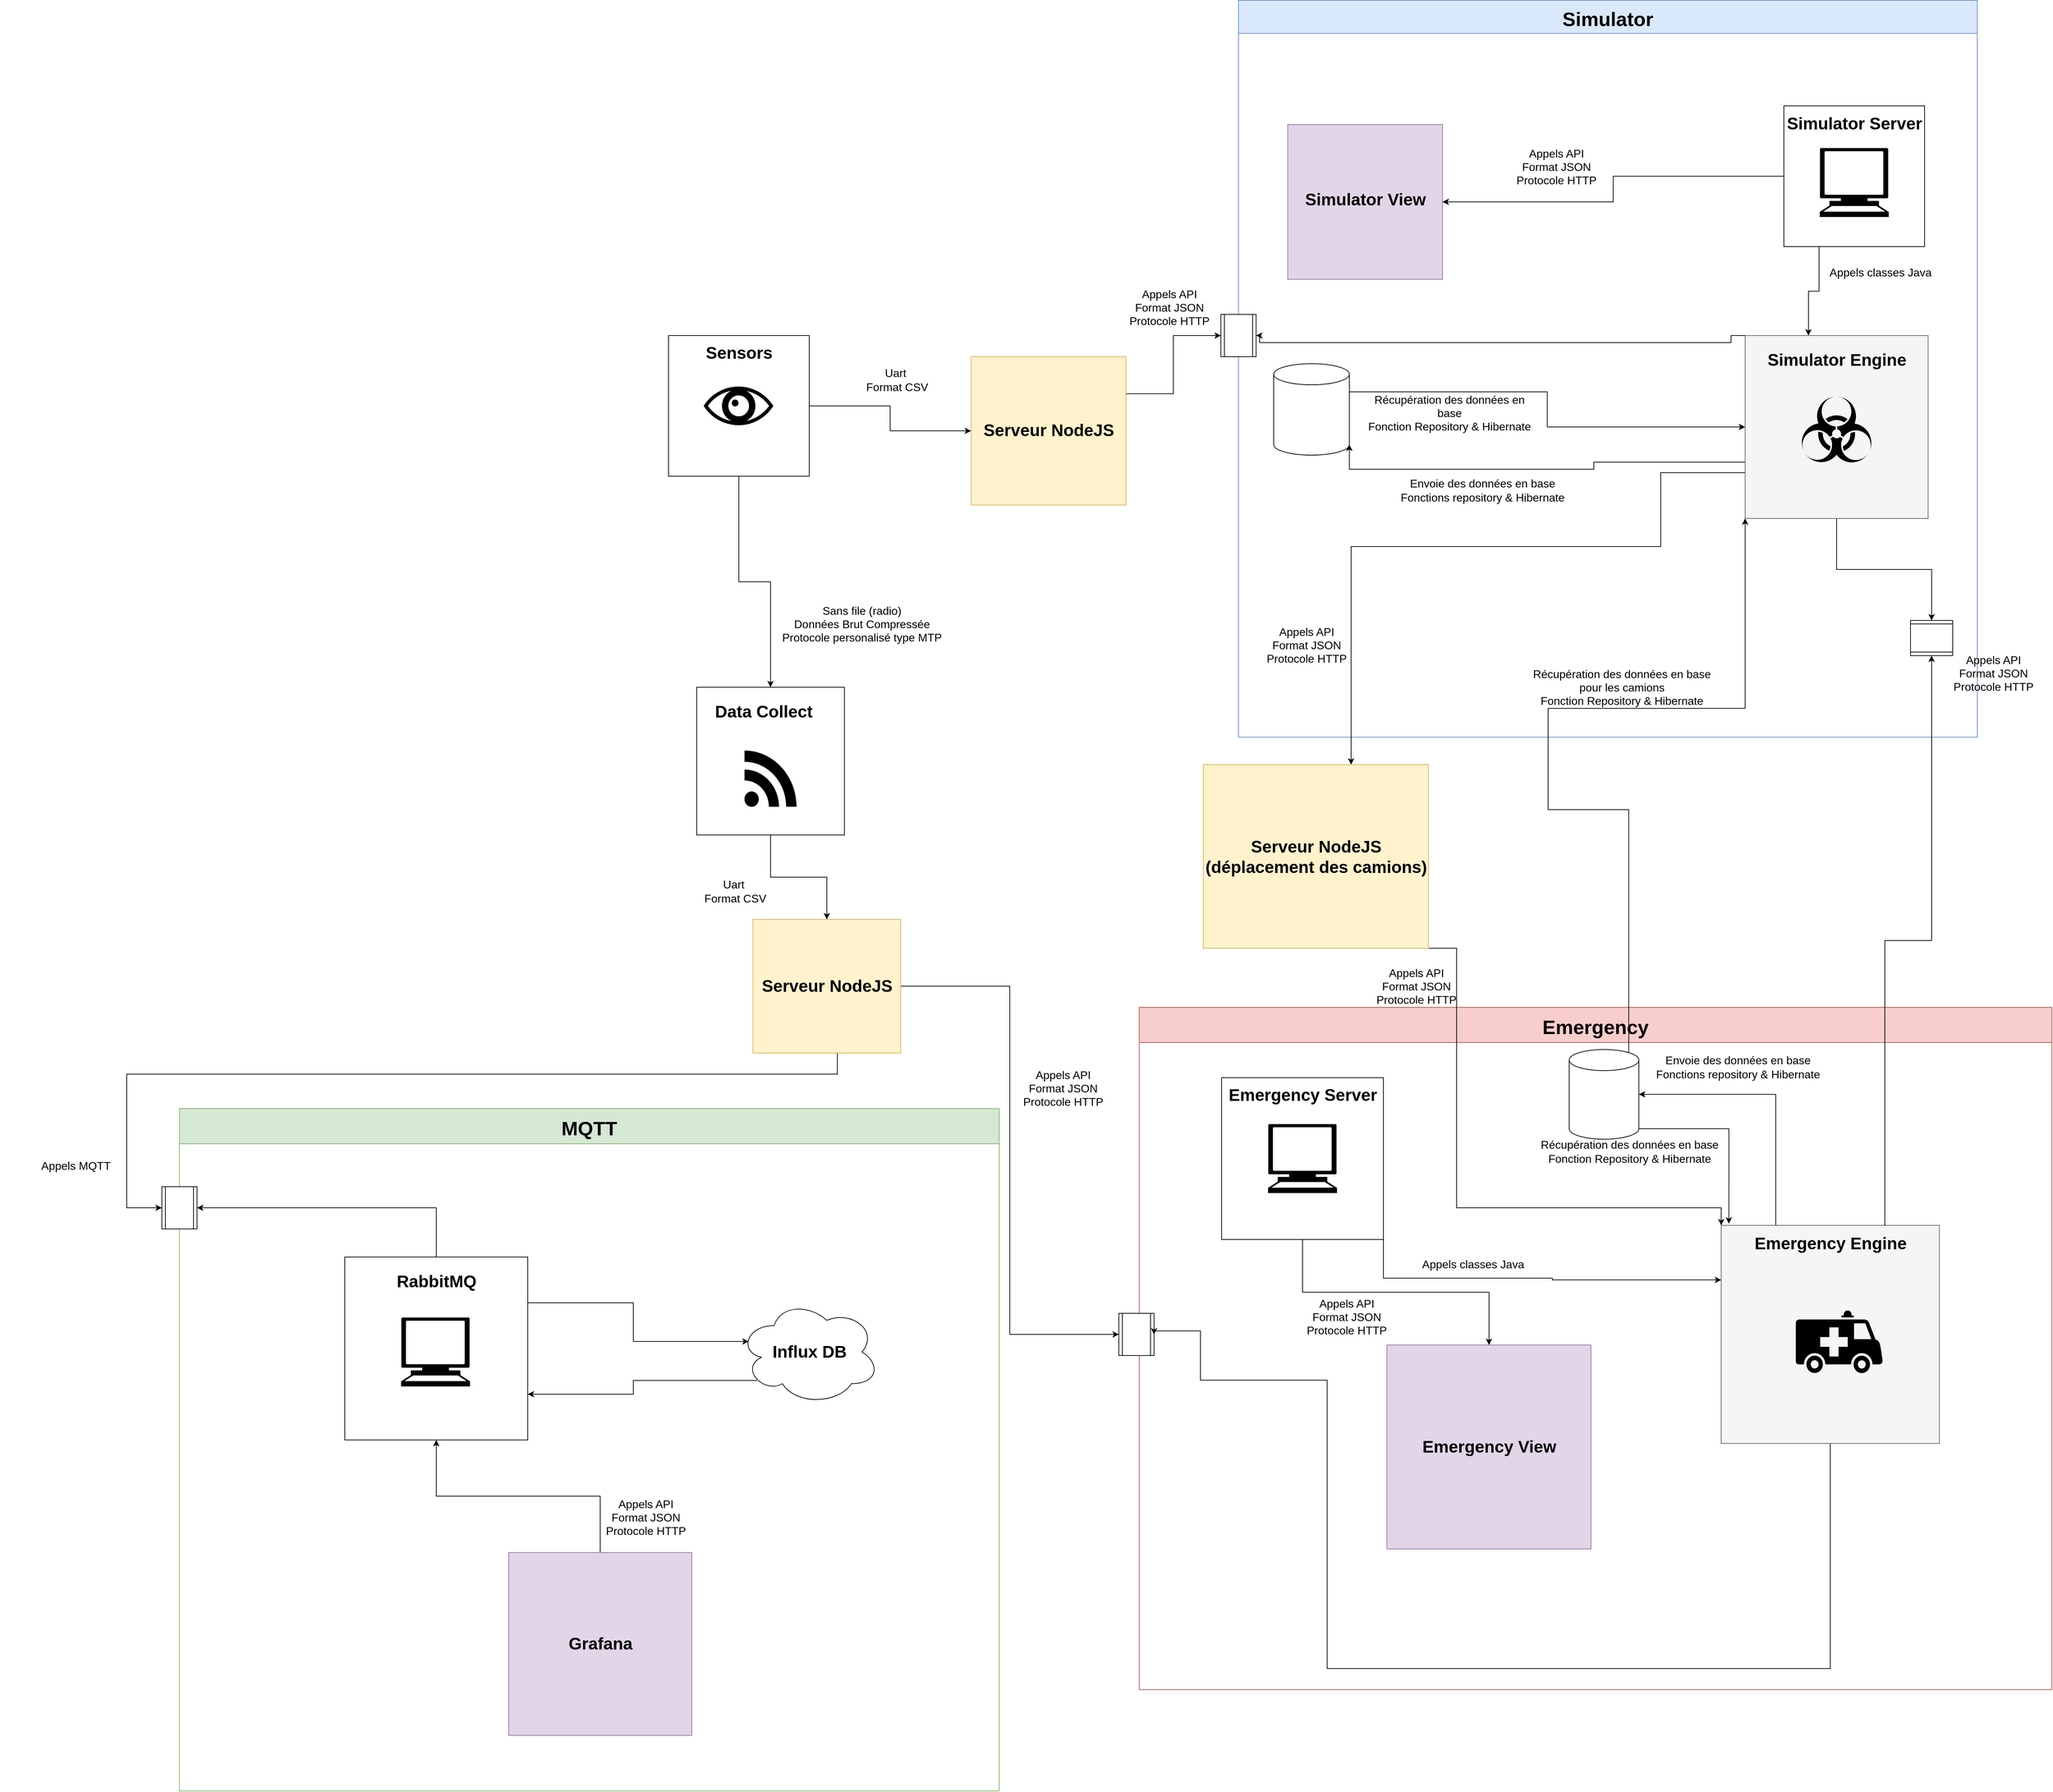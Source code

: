 <mxfile version="13.11.0" type="github">
  <diagram id="p3vPmYisS7ZTwc7BDrno" name="Page-1">
    <mxGraphModel dx="4600" dy="2773" grid="1" gridSize="10" guides="1" tooltips="1" connect="1" arrows="1" fold="1" page="1" pageScale="1" pageWidth="827" pageHeight="1169" math="0" shadow="0" extFonts="Permanent Marker^https://fonts.googleapis.com/css?family=Permanent+Marker">
      <root>
        <mxCell id="0" />
        <mxCell id="1" parent="0" />
        <mxCell id="Op86OD81ZePwcXdHFRyQ-135" value="Emergency" style="swimlane;labelBackgroundColor=none;fillColor=#f8cecc;fontSize=28;strokeColor=#b85450;shadow=0;rounded=0;startSize=50;" parent="1" vertex="1">
          <mxGeometry x="199" y="1165" width="1297" height="970" as="geometry" />
        </mxCell>
        <mxCell id="Op86OD81ZePwcXdHFRyQ-130" value="Appels API&lt;br style=&quot;font-size: 16px;&quot;&gt;Format JSON&lt;br style=&quot;font-size: 16px;&quot;&gt;Protocole HTTP" style="text;html=1;strokeColor=none;fillColor=none;align=center;verticalAlign=middle;whiteSpace=wrap;rounded=0;fontSize=16;" parent="Op86OD81ZePwcXdHFRyQ-135" vertex="1">
          <mxGeometry x="187" y="430" width="216" height="20" as="geometry" />
        </mxCell>
        <mxCell id="Op86OD81ZePwcXdHFRyQ-119" value="Appels classes Java" style="text;html=1;strokeColor=none;fillColor=none;align=center;verticalAlign=middle;whiteSpace=wrap;rounded=0;fontSize=16;" parent="Op86OD81ZePwcXdHFRyQ-135" vertex="1">
          <mxGeometry x="362" y="355" width="225" height="20" as="geometry" />
        </mxCell>
        <mxCell id="Op86OD81ZePwcXdHFRyQ-114" value="Envoie des données en base&lt;br style=&quot;font-size: 16px;&quot;&gt;Fonctions repository &amp;amp; Hibernate" style="text;html=1;strokeColor=none;fillColor=none;align=center;verticalAlign=middle;whiteSpace=wrap;rounded=0;fontSize=16;" parent="Op86OD81ZePwcXdHFRyQ-135" vertex="1">
          <mxGeometry x="731" y="75" width="240" height="20" as="geometry" />
        </mxCell>
        <mxCell id="Op86OD81ZePwcXdHFRyQ-78" value="" style="shape=process;whiteSpace=wrap;html=1;backgroundOutline=1;rotation=0;" parent="Op86OD81ZePwcXdHFRyQ-135" vertex="1">
          <mxGeometry x="-29" y="435" width="50" height="60" as="geometry" />
        </mxCell>
        <mxCell id="Op86OD81ZePwcXdHFRyQ-7" value="" style="shape=cylinder3;whiteSpace=wrap;html=1;boundedLbl=1;backgroundOutline=1;size=15;" parent="Op86OD81ZePwcXdHFRyQ-135" vertex="1">
          <mxGeometry x="611" y="60" width="99" height="127.5" as="geometry" />
        </mxCell>
        <mxCell id="Op86OD81ZePwcXdHFRyQ-113" value="Récupération des données en base&lt;br style=&quot;font-size: 16px;&quot;&gt;Fonction Repository &amp;amp; Hibernate" style="text;html=1;strokeColor=none;fillColor=none;align=center;verticalAlign=middle;whiteSpace=wrap;rounded=0;fontSize=16;" parent="Op86OD81ZePwcXdHFRyQ-135" vertex="1">
          <mxGeometry x="567" y="195" width="260" height="20" as="geometry" />
        </mxCell>
        <mxCell id="Op86OD81ZePwcXdHFRyQ-128" value="Simulator" style="swimlane;fontSize=28;startSize=47;labelBackgroundColor=none;strokeColor=#6c8ebf;fillColor=#dae8fc;" parent="1" vertex="1">
          <mxGeometry x="340" y="-266.5" width="1050" height="1047.5" as="geometry" />
        </mxCell>
        <mxCell id="Op86OD81ZePwcXdHFRyQ-110" value="Récupération des données en base&lt;br style=&quot;font-size: 16px;&quot;&gt;Fonction Repository &amp;amp; Hibernate" style="text;html=1;strokeColor=none;fillColor=none;align=center;verticalAlign=middle;whiteSpace=wrap;rounded=0;fontSize=16;" parent="Op86OD81ZePwcXdHFRyQ-128" vertex="1">
          <mxGeometry x="180" y="576.5" width="240" height="20" as="geometry" />
        </mxCell>
        <mxCell id="Op86OD81ZePwcXdHFRyQ-5" value="" style="shape=cylinder3;whiteSpace=wrap;html=1;boundedLbl=1;backgroundOutline=1;size=15;" parent="Op86OD81ZePwcXdHFRyQ-128" vertex="1">
          <mxGeometry x="50" y="516.5" width="107.59" height="130" as="geometry" />
        </mxCell>
        <mxCell id="8Nmhy1LpH2X3-tH0n8y3-2" value="Appels classes Java" style="text;html=1;strokeColor=none;fillColor=none;align=center;verticalAlign=middle;whiteSpace=wrap;rounded=0;fontSize=16;" vertex="1" parent="Op86OD81ZePwcXdHFRyQ-128">
          <mxGeometry x="800" y="376.5" width="225" height="20" as="geometry" />
        </mxCell>
        <mxCell id="Op86OD81ZePwcXdHFRyQ-126" value="Appels API&lt;br style=&quot;font-size: 16px&quot;&gt;Format JSON&lt;br&gt;Protocole HTTP" style="text;html=1;strokeColor=none;fillColor=none;align=center;verticalAlign=middle;whiteSpace=wrap;rounded=0;fontSize=16;" parent="Op86OD81ZePwcXdHFRyQ-128" vertex="1">
          <mxGeometry x="370" y="226.5" width="164" height="20" as="geometry" />
        </mxCell>
        <mxCell id="Op86OD81ZePwcXdHFRyQ-111" value="Envoie des données en base&lt;br style=&quot;font-size: 16px;&quot;&gt;Fonctions repository &amp;amp; Hibernate" style="text;html=1;strokeColor=none;fillColor=none;align=center;verticalAlign=middle;whiteSpace=wrap;rounded=0;fontSize=16;" parent="Op86OD81ZePwcXdHFRyQ-128" vertex="1">
          <mxGeometry x="220" y="686.5" width="254" height="20" as="geometry" />
        </mxCell>
        <mxCell id="8Nmhy1LpH2X3-tH0n8y3-11" value="Appels API&lt;br style=&quot;font-size: 16px&quot;&gt;Format JSON&lt;br&gt;Protocole HTTP" style="text;html=1;strokeColor=none;fillColor=none;align=center;verticalAlign=middle;whiteSpace=wrap;rounded=0;fontSize=16;" vertex="1" parent="Op86OD81ZePwcXdHFRyQ-128">
          <mxGeometry x="14" y="906.5" width="166" height="20" as="geometry" />
        </mxCell>
        <mxCell id="Op86OD81ZePwcXdHFRyQ-34" style="edgeStyle=orthogonalEdgeStyle;rounded=0;orthogonalLoop=1;jettySize=auto;html=1;exitX=0.5;exitY=1;exitDx=0;exitDy=0;" parent="1" source="Op86OD81ZePwcXdHFRyQ-1" target="Op86OD81ZePwcXdHFRyQ-2" edge="1">
          <mxGeometry relative="1" as="geometry" />
        </mxCell>
        <mxCell id="Op86OD81ZePwcXdHFRyQ-65" style="edgeStyle=orthogonalEdgeStyle;rounded=0;orthogonalLoop=1;jettySize=auto;html=1;exitX=1;exitY=0.5;exitDx=0;exitDy=0;entryX=0;entryY=0.5;entryDx=0;entryDy=0;" parent="1" source="Op86OD81ZePwcXdHFRyQ-1" target="Op86OD81ZePwcXdHFRyQ-95" edge="1">
          <mxGeometry relative="1" as="geometry">
            <mxPoint x="270" y="215" as="targetPoint" />
          </mxGeometry>
        </mxCell>
        <mxCell id="Op86OD81ZePwcXdHFRyQ-1" value="" style="whiteSpace=wrap;html=1;aspect=fixed;" parent="1" vertex="1">
          <mxGeometry x="-470" y="210" width="200" height="200" as="geometry" />
        </mxCell>
        <mxCell id="Op86OD81ZePwcXdHFRyQ-53" style="edgeStyle=orthogonalEdgeStyle;rounded=0;orthogonalLoop=1;jettySize=auto;html=1;exitX=1;exitY=0.5;exitDx=0;exitDy=0;entryX=0;entryY=0.5;entryDx=0;entryDy=0;" parent="1" source="Op86OD81ZePwcXdHFRyQ-91" target="Op86OD81ZePwcXdHFRyQ-78" edge="1">
          <mxGeometry relative="1" as="geometry" />
        </mxCell>
        <mxCell id="Op86OD81ZePwcXdHFRyQ-60" style="edgeStyle=orthogonalEdgeStyle;rounded=0;orthogonalLoop=1;jettySize=auto;html=1;exitX=0.5;exitY=1;exitDx=0;exitDy=0;entryX=0.5;entryY=0;entryDx=0;entryDy=0;" parent="1" source="Op86OD81ZePwcXdHFRyQ-2" target="Op86OD81ZePwcXdHFRyQ-91" edge="1">
          <mxGeometry relative="1" as="geometry">
            <mxPoint x="-350" y="1260" as="targetPoint" />
          </mxGeometry>
        </mxCell>
        <mxCell id="Op86OD81ZePwcXdHFRyQ-2" value="" style="whiteSpace=wrap;html=1;aspect=fixed;" parent="1" vertex="1">
          <mxGeometry x="-430" y="710" width="210" height="210" as="geometry" />
        </mxCell>
        <mxCell id="Op86OD81ZePwcXdHFRyQ-4" value="" style="whiteSpace=wrap;html=1;aspect=fixed;fillColor=#e1d5e7;strokeColor=#9673a6;" parent="1" vertex="1">
          <mxGeometry x="410" y="-90" width="220" height="220" as="geometry" />
        </mxCell>
        <mxCell id="Op86OD81ZePwcXdHFRyQ-11" value="" style="whiteSpace=wrap;html=1;aspect=fixed;fillColor=#e1d5e7;strokeColor=#9673a6;" parent="1" vertex="1">
          <mxGeometry x="551" y="1645" width="290" height="290" as="geometry" />
        </mxCell>
        <mxCell id="Op86OD81ZePwcXdHFRyQ-81" style="edgeStyle=orthogonalEdgeStyle;rounded=0;orthogonalLoop=1;jettySize=auto;html=1;exitX=0.5;exitY=0;exitDx=0;exitDy=0;entryX=0;entryY=0.5;entryDx=0;entryDy=0;" parent="1" source="Op86OD81ZePwcXdHFRyQ-13" target="Op86OD81ZePwcXdHFRyQ-137" edge="1">
          <mxGeometry relative="1" as="geometry" />
        </mxCell>
        <mxCell id="Op86OD81ZePwcXdHFRyQ-83" style="edgeStyle=orthogonalEdgeStyle;rounded=0;orthogonalLoop=1;jettySize=auto;html=1;exitX=1;exitY=0.25;exitDx=0;exitDy=0;entryX=0.07;entryY=0.4;entryDx=0;entryDy=0;entryPerimeter=0;" parent="1" source="Op86OD81ZePwcXdHFRyQ-13" target="Op86OD81ZePwcXdHFRyQ-14" edge="1">
          <mxGeometry relative="1" as="geometry" />
        </mxCell>
        <mxCell id="Op86OD81ZePwcXdHFRyQ-13" value="" style="whiteSpace=wrap;html=1;aspect=fixed;" parent="1" vertex="1">
          <mxGeometry x="-930" y="1520" width="260" height="260" as="geometry" />
        </mxCell>
        <mxCell id="Op86OD81ZePwcXdHFRyQ-120" style="edgeStyle=orthogonalEdgeStyle;rounded=0;orthogonalLoop=1;jettySize=auto;html=1;exitX=0.13;exitY=0.77;exitDx=0;exitDy=0;exitPerimeter=0;entryX=1;entryY=0.75;entryDx=0;entryDy=0;" parent="1" source="Op86OD81ZePwcXdHFRyQ-14" target="Op86OD81ZePwcXdHFRyQ-13" edge="1">
          <mxGeometry relative="1" as="geometry" />
        </mxCell>
        <mxCell id="Op86OD81ZePwcXdHFRyQ-14" value="" style="ellipse;shape=cloud;whiteSpace=wrap;html=1;" parent="1" vertex="1">
          <mxGeometry x="-370" y="1580" width="200" height="150" as="geometry" />
        </mxCell>
        <mxCell id="Op86OD81ZePwcXdHFRyQ-17" value="Sensors" style="text;strokeColor=none;fillColor=none;html=1;fontSize=24;fontStyle=1;verticalAlign=middle;align=center;" parent="1" vertex="1">
          <mxGeometry x="-420" y="210" width="100" height="50" as="geometry" />
        </mxCell>
        <mxCell id="Op86OD81ZePwcXdHFRyQ-18" value="Data Collect" style="text;strokeColor=none;fillColor=none;html=1;fontSize=24;fontStyle=1;verticalAlign=middle;align=center;" parent="1" vertex="1">
          <mxGeometry x="-385" y="720" width="100" height="50" as="geometry" />
        </mxCell>
        <mxCell id="Op86OD81ZePwcXdHFRyQ-19" value="Simulator View" style="text;strokeColor=none;fillColor=none;html=1;fontSize=24;fontStyle=1;verticalAlign=middle;align=center;" parent="1" vertex="1">
          <mxGeometry x="470" y="-8.5" width="100" height="50" as="geometry" />
        </mxCell>
        <mxCell id="Op86OD81ZePwcXdHFRyQ-30" value="" style="shape=mxgraph.signs.healthcare.eye;html=1;pointerEvents=1;fillColor=#000000;strokeColor=none;verticalLabelPosition=bottom;verticalAlign=top;align=center;" parent="1" vertex="1">
          <mxGeometry x="-420" y="282.5" width="99" height="55" as="geometry" />
        </mxCell>
        <mxCell id="Op86OD81ZePwcXdHFRyQ-33" value="" style="shape=mxgraph.signs.tech.rss;html=1;pointerEvents=1;fillColor=#000000;strokeColor=none;verticalLabelPosition=bottom;verticalAlign=top;align=center;" parent="1" vertex="1">
          <mxGeometry x="-362" y="800" width="74" height="80" as="geometry" />
        </mxCell>
        <mxCell id="Op86OD81ZePwcXdHFRyQ-59" style="edgeStyle=orthogonalEdgeStyle;rounded=0;orthogonalLoop=1;jettySize=auto;html=1;exitX=0.5;exitY=1;exitDx=0;exitDy=0;" parent="1" source="Op86OD81ZePwcXdHFRyQ-9" target="Op86OD81ZePwcXdHFRyQ-11" edge="1">
          <mxGeometry relative="1" as="geometry" />
        </mxCell>
        <mxCell id="Op86OD81ZePwcXdHFRyQ-70" style="edgeStyle=orthogonalEdgeStyle;rounded=0;orthogonalLoop=1;jettySize=auto;html=1;exitX=1;exitY=0.75;exitDx=0;exitDy=0;entryX=0;entryY=0.25;entryDx=0;entryDy=0;" parent="1" source="Op86OD81ZePwcXdHFRyQ-9" target="Op86OD81ZePwcXdHFRyQ-8" edge="1">
          <mxGeometry relative="1" as="geometry">
            <Array as="points">
              <mxPoint x="546" y="1550" />
              <mxPoint x="786" y="1550" />
              <mxPoint x="786" y="1553" />
            </Array>
          </mxGeometry>
        </mxCell>
        <mxCell id="Op86OD81ZePwcXdHFRyQ-9" value="" style="whiteSpace=wrap;html=1;aspect=fixed;" parent="1" vertex="1">
          <mxGeometry x="316" y="1265" width="230" height="230" as="geometry" />
        </mxCell>
        <mxCell id="Op86OD81ZePwcXdHFRyQ-72" style="edgeStyle=orthogonalEdgeStyle;rounded=0;orthogonalLoop=1;jettySize=auto;html=1;exitX=1;exitY=1;exitDx=0;exitDy=-15;exitPerimeter=0;entryX=0.035;entryY=-0.008;entryDx=0;entryDy=0;entryPerimeter=0;" parent="1" source="Op86OD81ZePwcXdHFRyQ-7" target="Op86OD81ZePwcXdHFRyQ-8" edge="1">
          <mxGeometry relative="1" as="geometry" />
        </mxCell>
        <mxCell id="8Nmhy1LpH2X3-tH0n8y3-5" style="edgeStyle=orthogonalEdgeStyle;rounded=0;orthogonalLoop=1;jettySize=auto;html=1;exitX=0.855;exitY=0;exitDx=0;exitDy=4.35;exitPerimeter=0;entryX=0;entryY=1;entryDx=0;entryDy=0;" edge="1" parent="1" source="Op86OD81ZePwcXdHFRyQ-7" target="Op86OD81ZePwcXdHFRyQ-6">
          <mxGeometry relative="1" as="geometry">
            <Array as="points">
              <mxPoint x="780" y="884" />
              <mxPoint x="780" y="740" />
              <mxPoint x="1060" y="740" />
            </Array>
          </mxGeometry>
        </mxCell>
        <mxCell id="Op86OD81ZePwcXdHFRyQ-57" style="edgeStyle=orthogonalEdgeStyle;rounded=0;orthogonalLoop=1;jettySize=auto;html=1;exitX=0.25;exitY=0;exitDx=0;exitDy=0;entryX=1;entryY=0.5;entryDx=0;entryDy=0;entryPerimeter=0;" parent="1" source="Op86OD81ZePwcXdHFRyQ-8" target="Op86OD81ZePwcXdHFRyQ-7" edge="1">
          <mxGeometry relative="1" as="geometry" />
        </mxCell>
        <mxCell id="Op86OD81ZePwcXdHFRyQ-73" style="edgeStyle=orthogonalEdgeStyle;rounded=0;orthogonalLoop=1;jettySize=auto;html=1;exitX=0.5;exitY=1;exitDx=0;exitDy=0;entryX=1;entryY=0.5;entryDx=0;entryDy=0;" parent="1" source="Op86OD81ZePwcXdHFRyQ-8" target="Op86OD81ZePwcXdHFRyQ-78" edge="1">
          <mxGeometry relative="1" as="geometry">
            <mxPoint x="216" y="1625" as="targetPoint" />
            <Array as="points">
              <mxPoint x="1181" y="2105" />
              <mxPoint x="466" y="2105" />
              <mxPoint x="466" y="1695" />
              <mxPoint x="286" y="1695" />
              <mxPoint x="286" y="1625" />
            </Array>
          </mxGeometry>
        </mxCell>
        <mxCell id="Op86OD81ZePwcXdHFRyQ-8" value="" style="whiteSpace=wrap;html=1;aspect=fixed;fillColor=#f5f5f5;strokeColor=#666666;fontColor=#333333;" parent="1" vertex="1">
          <mxGeometry x="1026" y="1475" width="310" height="310" as="geometry" />
        </mxCell>
        <mxCell id="Op86OD81ZePwcXdHFRyQ-23" value="Emergency Engine" style="text;strokeColor=none;fillColor=none;html=1;fontSize=24;fontStyle=1;verticalAlign=middle;align=center;" parent="1" vertex="1">
          <mxGeometry x="1131" y="1476" width="100" height="50" as="geometry" />
        </mxCell>
        <mxCell id="Op86OD81ZePwcXdHFRyQ-28" value="" style="shape=mxgraph.signs.transportation.ambulance;html=1;pointerEvents=1;fillColor=#000000;strokeColor=none;verticalLabelPosition=bottom;verticalAlign=top;align=center;" parent="1" vertex="1">
          <mxGeometry x="1132" y="1596" width="124" height="89" as="geometry" />
        </mxCell>
        <mxCell id="Op86OD81ZePwcXdHFRyQ-21" value="Emergency Server" style="text;strokeColor=none;fillColor=none;html=1;fontSize=24;fontStyle=1;verticalAlign=middle;align=center;" parent="1" vertex="1">
          <mxGeometry x="381" y="1265" width="100" height="50" as="geometry" />
        </mxCell>
        <mxCell id="Op86OD81ZePwcXdHFRyQ-29" value="" style="shape=mxgraph.signs.tech.computer;html=1;pointerEvents=1;fillColor=#000000;strokeColor=none;verticalLabelPosition=bottom;verticalAlign=top;align=center;" parent="1" vertex="1">
          <mxGeometry x="382" y="1331" width="98" height="98" as="geometry" />
        </mxCell>
        <mxCell id="Op86OD81ZePwcXdHFRyQ-68" style="edgeStyle=orthogonalEdgeStyle;rounded=0;orthogonalLoop=1;jettySize=auto;html=1;exitX=0;exitY=0.5;exitDx=0;exitDy=0;" parent="1" source="Op86OD81ZePwcXdHFRyQ-3" target="Op86OD81ZePwcXdHFRyQ-4" edge="1">
          <mxGeometry relative="1" as="geometry" />
        </mxCell>
        <mxCell id="Op86OD81ZePwcXdHFRyQ-69" style="edgeStyle=orthogonalEdgeStyle;rounded=0;orthogonalLoop=1;jettySize=auto;html=1;exitX=0.25;exitY=1;exitDx=0;exitDy=0;" parent="1" source="Op86OD81ZePwcXdHFRyQ-3" target="Op86OD81ZePwcXdHFRyQ-6" edge="1">
          <mxGeometry relative="1" as="geometry">
            <Array as="points">
              <mxPoint x="1165" y="147" />
              <mxPoint x="1150" y="147" />
            </Array>
          </mxGeometry>
        </mxCell>
        <mxCell id="Op86OD81ZePwcXdHFRyQ-3" value="" style="whiteSpace=wrap;html=1;aspect=fixed;" parent="1" vertex="1">
          <mxGeometry x="1115" y="-116.5" width="200" height="200" as="geometry" />
        </mxCell>
        <mxCell id="Op86OD81ZePwcXdHFRyQ-71" style="edgeStyle=orthogonalEdgeStyle;rounded=0;orthogonalLoop=1;jettySize=auto;html=1;exitX=1;exitY=0;exitDx=0;exitDy=40;exitPerimeter=0;entryX=0;entryY=0.5;entryDx=0;entryDy=0;" parent="1" source="Op86OD81ZePwcXdHFRyQ-5" target="Op86OD81ZePwcXdHFRyQ-6" edge="1">
          <mxGeometry relative="1" as="geometry" />
        </mxCell>
        <mxCell id="Op86OD81ZePwcXdHFRyQ-62" style="edgeStyle=orthogonalEdgeStyle;rounded=0;orthogonalLoop=1;jettySize=auto;html=1;exitX=0.5;exitY=1;exitDx=0;exitDy=0;entryX=1;entryY=0.5;entryDx=0;entryDy=0;" parent="1" source="Op86OD81ZePwcXdHFRyQ-6" target="Op86OD81ZePwcXdHFRyQ-74" edge="1">
          <mxGeometry relative="1" as="geometry" />
        </mxCell>
        <mxCell id="Op86OD81ZePwcXdHFRyQ-63" style="edgeStyle=orthogonalEdgeStyle;rounded=0;orthogonalLoop=1;jettySize=auto;html=1;exitX=0;exitY=0.25;exitDx=0;exitDy=0;entryX=1;entryY=1;entryDx=0;entryDy=-15;entryPerimeter=0;" parent="1" source="Op86OD81ZePwcXdHFRyQ-6" target="Op86OD81ZePwcXdHFRyQ-5" edge="1">
          <mxGeometry relative="1" as="geometry">
            <Array as="points">
              <mxPoint x="1060" y="390" />
              <mxPoint x="845" y="390" />
              <mxPoint x="845" y="400" />
              <mxPoint x="498" y="400" />
            </Array>
          </mxGeometry>
        </mxCell>
        <mxCell id="Op86OD81ZePwcXdHFRyQ-64" style="edgeStyle=orthogonalEdgeStyle;rounded=0;orthogonalLoop=1;jettySize=auto;html=1;exitX=0;exitY=0;exitDx=0;exitDy=0;" parent="1" source="Op86OD81ZePwcXdHFRyQ-76" edge="1">
          <mxGeometry relative="1" as="geometry">
            <mxPoint x="340" y="210" as="targetPoint" />
            <Array as="points" />
          </mxGeometry>
        </mxCell>
        <mxCell id="8Nmhy1LpH2X3-tH0n8y3-10" style="edgeStyle=orthogonalEdgeStyle;rounded=0;orthogonalLoop=1;jettySize=auto;html=1;exitX=0;exitY=0.75;exitDx=0;exitDy=0;" edge="1" parent="1" source="Op86OD81ZePwcXdHFRyQ-6" target="8Nmhy1LpH2X3-tH0n8y3-7">
          <mxGeometry relative="1" as="geometry">
            <Array as="points">
              <mxPoint x="940" y="405" />
              <mxPoint x="940" y="510" />
              <mxPoint x="500" y="510" />
            </Array>
          </mxGeometry>
        </mxCell>
        <mxCell id="Op86OD81ZePwcXdHFRyQ-6" value="" style="whiteSpace=wrap;html=1;aspect=fixed;fillColor=#f5f5f5;strokeColor=#666666;fontColor=#333333;" parent="1" vertex="1">
          <mxGeometry x="1060" y="210" width="260" height="260" as="geometry" />
        </mxCell>
        <mxCell id="Op86OD81ZePwcXdHFRyQ-20" value="Simulator Server" style="text;strokeColor=none;fillColor=none;html=1;fontSize=24;fontStyle=1;verticalAlign=middle;align=center;" parent="1" vertex="1">
          <mxGeometry x="1165" y="-116.5" width="100" height="50" as="geometry" />
        </mxCell>
        <mxCell id="Op86OD81ZePwcXdHFRyQ-22" value="Simulator Engine" style="text;strokeColor=none;fillColor=none;html=1;fontSize=24;fontStyle=1;verticalAlign=middle;align=center;" parent="1" vertex="1">
          <mxGeometry x="1140" y="220" width="100" height="50" as="geometry" />
        </mxCell>
        <mxCell id="Op86OD81ZePwcXdHFRyQ-31" value="" style="shape=mxgraph.signs.tech.computer;html=1;pointerEvents=1;fillColor=#000000;strokeColor=none;verticalLabelPosition=bottom;verticalAlign=top;align=center;" parent="1" vertex="1">
          <mxGeometry x="1166" y="-56.5" width="98" height="98" as="geometry" />
        </mxCell>
        <mxCell id="Op86OD81ZePwcXdHFRyQ-32" value="" style="shape=mxgraph.signs.safety.biohazard;html=1;pointerEvents=1;fillColor=#000000;strokeColor=none;verticalLabelPosition=bottom;verticalAlign=top;align=center;" parent="1" vertex="1">
          <mxGeometry x="1137" y="297" width="106" height="97" as="geometry" />
        </mxCell>
        <mxCell id="Op86OD81ZePwcXdHFRyQ-52" value="Emergency View" style="text;strokeColor=none;fillColor=none;html=1;fontSize=24;fontStyle=1;verticalAlign=middle;align=center;" parent="1" vertex="1">
          <mxGeometry x="646" y="1765" width="100" height="50" as="geometry" />
        </mxCell>
        <mxCell id="Op86OD81ZePwcXdHFRyQ-75" style="edgeStyle=orthogonalEdgeStyle;rounded=0;orthogonalLoop=1;jettySize=auto;html=1;exitX=0.75;exitY=0;exitDx=0;exitDy=0;entryX=0;entryY=0.5;entryDx=0;entryDy=0;" parent="1" source="Op86OD81ZePwcXdHFRyQ-8" target="Op86OD81ZePwcXdHFRyQ-74" edge="1">
          <mxGeometry relative="1" as="geometry">
            <mxPoint x="865" y="610" as="targetPoint" />
            <mxPoint x="1142.5" y="1120" as="sourcePoint" />
          </mxGeometry>
        </mxCell>
        <mxCell id="Op86OD81ZePwcXdHFRyQ-76" value="" style="shape=process;whiteSpace=wrap;html=1;backgroundOutline=1;rotation=0;" parent="1" vertex="1">
          <mxGeometry x="315" y="180" width="50" height="60" as="geometry" />
        </mxCell>
        <mxCell id="Op86OD81ZePwcXdHFRyQ-77" style="edgeStyle=orthogonalEdgeStyle;rounded=0;orthogonalLoop=1;jettySize=auto;html=1;exitX=0;exitY=0;exitDx=0;exitDy=0;entryX=1;entryY=0.5;entryDx=0;entryDy=0;" parent="1" source="Op86OD81ZePwcXdHFRyQ-6" target="Op86OD81ZePwcXdHFRyQ-76" edge="1">
          <mxGeometry relative="1" as="geometry">
            <mxPoint x="340" y="210" as="targetPoint" />
            <mxPoint x="1060" y="210" as="sourcePoint" />
            <Array as="points">
              <mxPoint x="1040" y="210" />
              <mxPoint x="1040" y="220" />
              <mxPoint x="370" y="220" />
              <mxPoint x="370" y="210" />
            </Array>
          </mxGeometry>
        </mxCell>
        <mxCell id="Op86OD81ZePwcXdHFRyQ-84" style="edgeStyle=orthogonalEdgeStyle;rounded=0;orthogonalLoop=1;jettySize=auto;html=1;exitX=0.5;exitY=0;exitDx=0;exitDy=0;entryX=0.5;entryY=1;entryDx=0;entryDy=0;" parent="1" source="Op86OD81ZePwcXdHFRyQ-80" target="Op86OD81ZePwcXdHFRyQ-13" edge="1">
          <mxGeometry relative="1" as="geometry" />
        </mxCell>
        <mxCell id="Op86OD81ZePwcXdHFRyQ-80" value="" style="whiteSpace=wrap;html=1;aspect=fixed;fillColor=#e1d5e7;strokeColor=#9673a6;" parent="1" vertex="1">
          <mxGeometry x="-697" y="1940" width="260" height="260" as="geometry" />
        </mxCell>
        <mxCell id="Op86OD81ZePwcXdHFRyQ-85" value="RabbitMQ" style="text;strokeColor=none;fillColor=none;html=1;fontSize=24;fontStyle=1;verticalAlign=middle;align=center;" parent="1" vertex="1">
          <mxGeometry x="-850.0" y="1530" width="100" height="50" as="geometry" />
        </mxCell>
        <mxCell id="Op86OD81ZePwcXdHFRyQ-86" value="Grafana" style="text;strokeColor=none;fillColor=none;html=1;fontSize=24;fontStyle=1;verticalAlign=middle;align=center;" parent="1" vertex="1">
          <mxGeometry x="-617.0" y="2045" width="100" height="50" as="geometry" />
        </mxCell>
        <mxCell id="Op86OD81ZePwcXdHFRyQ-87" value="Influx DB" style="text;strokeColor=none;fillColor=none;html=1;fontSize=24;fontStyle=1;verticalAlign=middle;align=center;" parent="1" vertex="1">
          <mxGeometry x="-320.0" y="1630" width="100" height="50" as="geometry" />
        </mxCell>
        <mxCell id="Op86OD81ZePwcXdHFRyQ-89" value="" style="shape=mxgraph.signs.tech.computer;html=1;pointerEvents=1;fillColor=#000000;strokeColor=none;verticalLabelPosition=bottom;verticalAlign=top;align=center;" parent="1" vertex="1">
          <mxGeometry x="-850" y="1606" width="98" height="98" as="geometry" />
        </mxCell>
        <mxCell id="Op86OD81ZePwcXdHFRyQ-94" style="edgeStyle=orthogonalEdgeStyle;rounded=0;orthogonalLoop=1;jettySize=auto;html=1;exitX=0.5;exitY=1;exitDx=0;exitDy=0;entryX=1;entryY=0.5;entryDx=0;entryDy=0;" parent="1" source="Op86OD81ZePwcXdHFRyQ-91" target="Op86OD81ZePwcXdHFRyQ-137" edge="1">
          <mxGeometry relative="1" as="geometry">
            <mxPoint x="-1290" y="1540" as="targetPoint" />
            <Array as="points">
              <mxPoint x="-230" y="1260" />
              <mxPoint x="-1240" y="1260" />
              <mxPoint x="-1240" y="1450" />
            </Array>
          </mxGeometry>
        </mxCell>
        <mxCell id="Op86OD81ZePwcXdHFRyQ-91" value="" style="rounded=0;whiteSpace=wrap;html=1;fillColor=#fff2cc;strokeColor=#d6b656;" parent="1" vertex="1">
          <mxGeometry x="-350" y="1040" width="210" height="190" as="geometry" />
        </mxCell>
        <mxCell id="Op86OD81ZePwcXdHFRyQ-93" value="Serveur NodeJS" style="text;strokeColor=none;fillColor=none;html=1;fontSize=24;fontStyle=1;verticalAlign=middle;align=center;" parent="1" vertex="1">
          <mxGeometry x="-295" y="1110" width="100" height="50" as="geometry" />
        </mxCell>
        <mxCell id="Op86OD81ZePwcXdHFRyQ-97" style="edgeStyle=orthogonalEdgeStyle;rounded=0;orthogonalLoop=1;jettySize=auto;html=1;exitX=1;exitY=0.25;exitDx=0;exitDy=0;entryX=0;entryY=0.5;entryDx=0;entryDy=0;" parent="1" source="Op86OD81ZePwcXdHFRyQ-95" target="Op86OD81ZePwcXdHFRyQ-76" edge="1">
          <mxGeometry relative="1" as="geometry" />
        </mxCell>
        <mxCell id="Op86OD81ZePwcXdHFRyQ-95" value="" style="rounded=0;whiteSpace=wrap;html=1;fillColor=#fff2cc;strokeColor=#d6b656;" parent="1" vertex="1">
          <mxGeometry x="-40" y="240" width="220" height="211" as="geometry" />
        </mxCell>
        <mxCell id="Op86OD81ZePwcXdHFRyQ-96" value="Serveur NodeJS" style="text;strokeColor=none;fillColor=none;html=1;fontSize=24;fontStyle=1;verticalAlign=middle;align=center;" parent="1" vertex="1">
          <mxGeometry x="20" y="320" width="100" height="50" as="geometry" />
        </mxCell>
        <mxCell id="Op86OD81ZePwcXdHFRyQ-99" value="Uart&amp;nbsp;&lt;br style=&quot;font-size: 16px&quot;&gt;Format CSV" style="text;html=1;strokeColor=none;fillColor=none;align=center;verticalAlign=middle;whiteSpace=wrap;rounded=0;fontSize=16;" parent="1" vertex="1">
          <mxGeometry x="-450" y="990" width="150" height="20" as="geometry" />
        </mxCell>
        <mxCell id="Op86OD81ZePwcXdHFRyQ-100" value="&lt;font style=&quot;font-size: 16px&quot;&gt;Sans file (radio)&lt;br&gt;Données Brut Compressée&lt;br&gt;Protocole personalisé type MTP&lt;/font&gt;" style="text;html=1;strokeColor=none;fillColor=none;align=center;verticalAlign=middle;whiteSpace=wrap;rounded=0;" parent="1" vertex="1">
          <mxGeometry x="-320" y="610" width="250" height="20" as="geometry" />
        </mxCell>
        <mxCell id="Op86OD81ZePwcXdHFRyQ-108" value="Appels API&lt;br style=&quot;font-size: 16px&quot;&gt;Format JSON&lt;br&gt;Protocole HTTP" style="text;html=1;strokeColor=none;fillColor=none;align=center;verticalAlign=middle;whiteSpace=wrap;rounded=0;fontSize=16;" parent="1" vertex="1">
          <mxGeometry x="160" y="160" width="164" height="20" as="geometry" />
        </mxCell>
        <mxCell id="Op86OD81ZePwcXdHFRyQ-123" value="Uart&amp;nbsp;&lt;br style=&quot;font-size: 16px&quot;&gt;Format CSV" style="text;html=1;strokeColor=none;fillColor=none;align=center;verticalAlign=middle;whiteSpace=wrap;rounded=0;fontSize=16;" parent="1" vertex="1">
          <mxGeometry x="-220" y="262.5" width="150" height="20" as="geometry" />
        </mxCell>
        <mxCell id="Op86OD81ZePwcXdHFRyQ-129" value="Appels API&lt;br style=&quot;font-size: 16px&quot;&gt;Format JSON&lt;br&gt;Protocole HTTP" style="text;html=1;strokeColor=none;fillColor=none;align=center;verticalAlign=middle;whiteSpace=wrap;rounded=0;fontSize=16;" parent="1" vertex="1">
          <mxGeometry x="1330" y="680" width="166" height="20" as="geometry" />
        </mxCell>
        <mxCell id="Op86OD81ZePwcXdHFRyQ-131" value="Appels API&lt;br style=&quot;font-size: 16px&quot;&gt;Format JSON&lt;br&gt;Protocole HTTP" style="text;html=1;strokeColor=none;fillColor=none;align=center;verticalAlign=middle;whiteSpace=wrap;rounded=0;fontSize=16;" parent="1" vertex="1">
          <mxGeometry x="-17" y="1270" width="216" height="20" as="geometry" />
        </mxCell>
        <mxCell id="Op86OD81ZePwcXdHFRyQ-136" value="MQTT" style="swimlane;labelBackgroundColor=none;fillColor=#d5e8d4;fontSize=28;strokeColor=#82b366;shadow=0;rounded=0;startSize=50;" parent="1" vertex="1">
          <mxGeometry x="-1165" y="1309" width="1165" height="970" as="geometry" />
        </mxCell>
        <mxCell id="Op86OD81ZePwcXdHFRyQ-138" value="Appels API&lt;br style=&quot;font-size: 16px&quot;&gt;Format JSON&lt;br&gt;Protocole HTTP" style="text;html=1;strokeColor=none;fillColor=none;align=center;verticalAlign=middle;whiteSpace=wrap;rounded=0;fontSize=16;" parent="Op86OD81ZePwcXdHFRyQ-136" vertex="1">
          <mxGeometry x="555" y="571" width="216" height="20" as="geometry" />
        </mxCell>
        <mxCell id="Op86OD81ZePwcXdHFRyQ-137" value="" style="shape=process;whiteSpace=wrap;html=1;backgroundOutline=1;rotation=-180;" parent="1" vertex="1">
          <mxGeometry x="-1190" y="1420" width="50" height="60" as="geometry" />
        </mxCell>
        <mxCell id="Op86OD81ZePwcXdHFRyQ-134" value="Appels MQTT" style="text;html=1;strokeColor=none;fillColor=none;align=center;verticalAlign=middle;whiteSpace=wrap;rounded=0;fontSize=16;" parent="1" vertex="1">
          <mxGeometry x="-1420" y="1380" width="216" height="20" as="geometry" />
        </mxCell>
        <mxCell id="Op86OD81ZePwcXdHFRyQ-74" value="" style="shape=process;whiteSpace=wrap;html=1;backgroundOutline=1;rotation=-90;" parent="1" vertex="1">
          <mxGeometry x="1300" y="610" width="50" height="60" as="geometry" />
        </mxCell>
        <mxCell id="8Nmhy1LpH2X3-tH0n8y3-6" value="Récupération des données en base pour les camions&lt;br style=&quot;font-size: 16px&quot;&gt;Fonction Repository &amp;amp; Hibernate" style="text;html=1;strokeColor=none;fillColor=none;align=center;verticalAlign=middle;whiteSpace=wrap;rounded=0;fontSize=16;" vertex="1" parent="1">
          <mxGeometry x="755" y="700" width="260" height="20" as="geometry" />
        </mxCell>
        <mxCell id="8Nmhy1LpH2X3-tH0n8y3-12" style="edgeStyle=orthogonalEdgeStyle;rounded=0;orthogonalLoop=1;jettySize=auto;html=1;exitX=0.75;exitY=1;exitDx=0;exitDy=0;entryX=0;entryY=0;entryDx=0;entryDy=0;" edge="1" parent="1" source="8Nmhy1LpH2X3-tH0n8y3-7" target="Op86OD81ZePwcXdHFRyQ-8">
          <mxGeometry relative="1" as="geometry">
            <Array as="points">
              <mxPoint x="650" y="1081" />
              <mxPoint x="650" y="1450" />
              <mxPoint x="1026" y="1450" />
            </Array>
          </mxGeometry>
        </mxCell>
        <mxCell id="8Nmhy1LpH2X3-tH0n8y3-7" value="" style="rounded=0;whiteSpace=wrap;html=1;fillColor=#fff2cc;strokeColor=#d6b656;" vertex="1" parent="1">
          <mxGeometry x="290" y="820" width="320" height="261" as="geometry" />
        </mxCell>
        <mxCell id="8Nmhy1LpH2X3-tH0n8y3-8" value="Serveur NodeJS &lt;br&gt;(déplacement des camions)" style="text;strokeColor=none;fillColor=none;html=1;fontSize=24;fontStyle=1;verticalAlign=middle;align=center;" vertex="1" parent="1">
          <mxGeometry x="400" y="925.5" width="100" height="50" as="geometry" />
        </mxCell>
        <mxCell id="8Nmhy1LpH2X3-tH0n8y3-13" value="Appels API&lt;br style=&quot;font-size: 16px&quot;&gt;Format JSON&lt;br&gt;Protocole HTTP" style="text;html=1;strokeColor=none;fillColor=none;align=center;verticalAlign=middle;whiteSpace=wrap;rounded=0;fontSize=16;" vertex="1" parent="1">
          <mxGeometry x="510" y="1125" width="166" height="20" as="geometry" />
        </mxCell>
      </root>
    </mxGraphModel>
  </diagram>
</mxfile>
